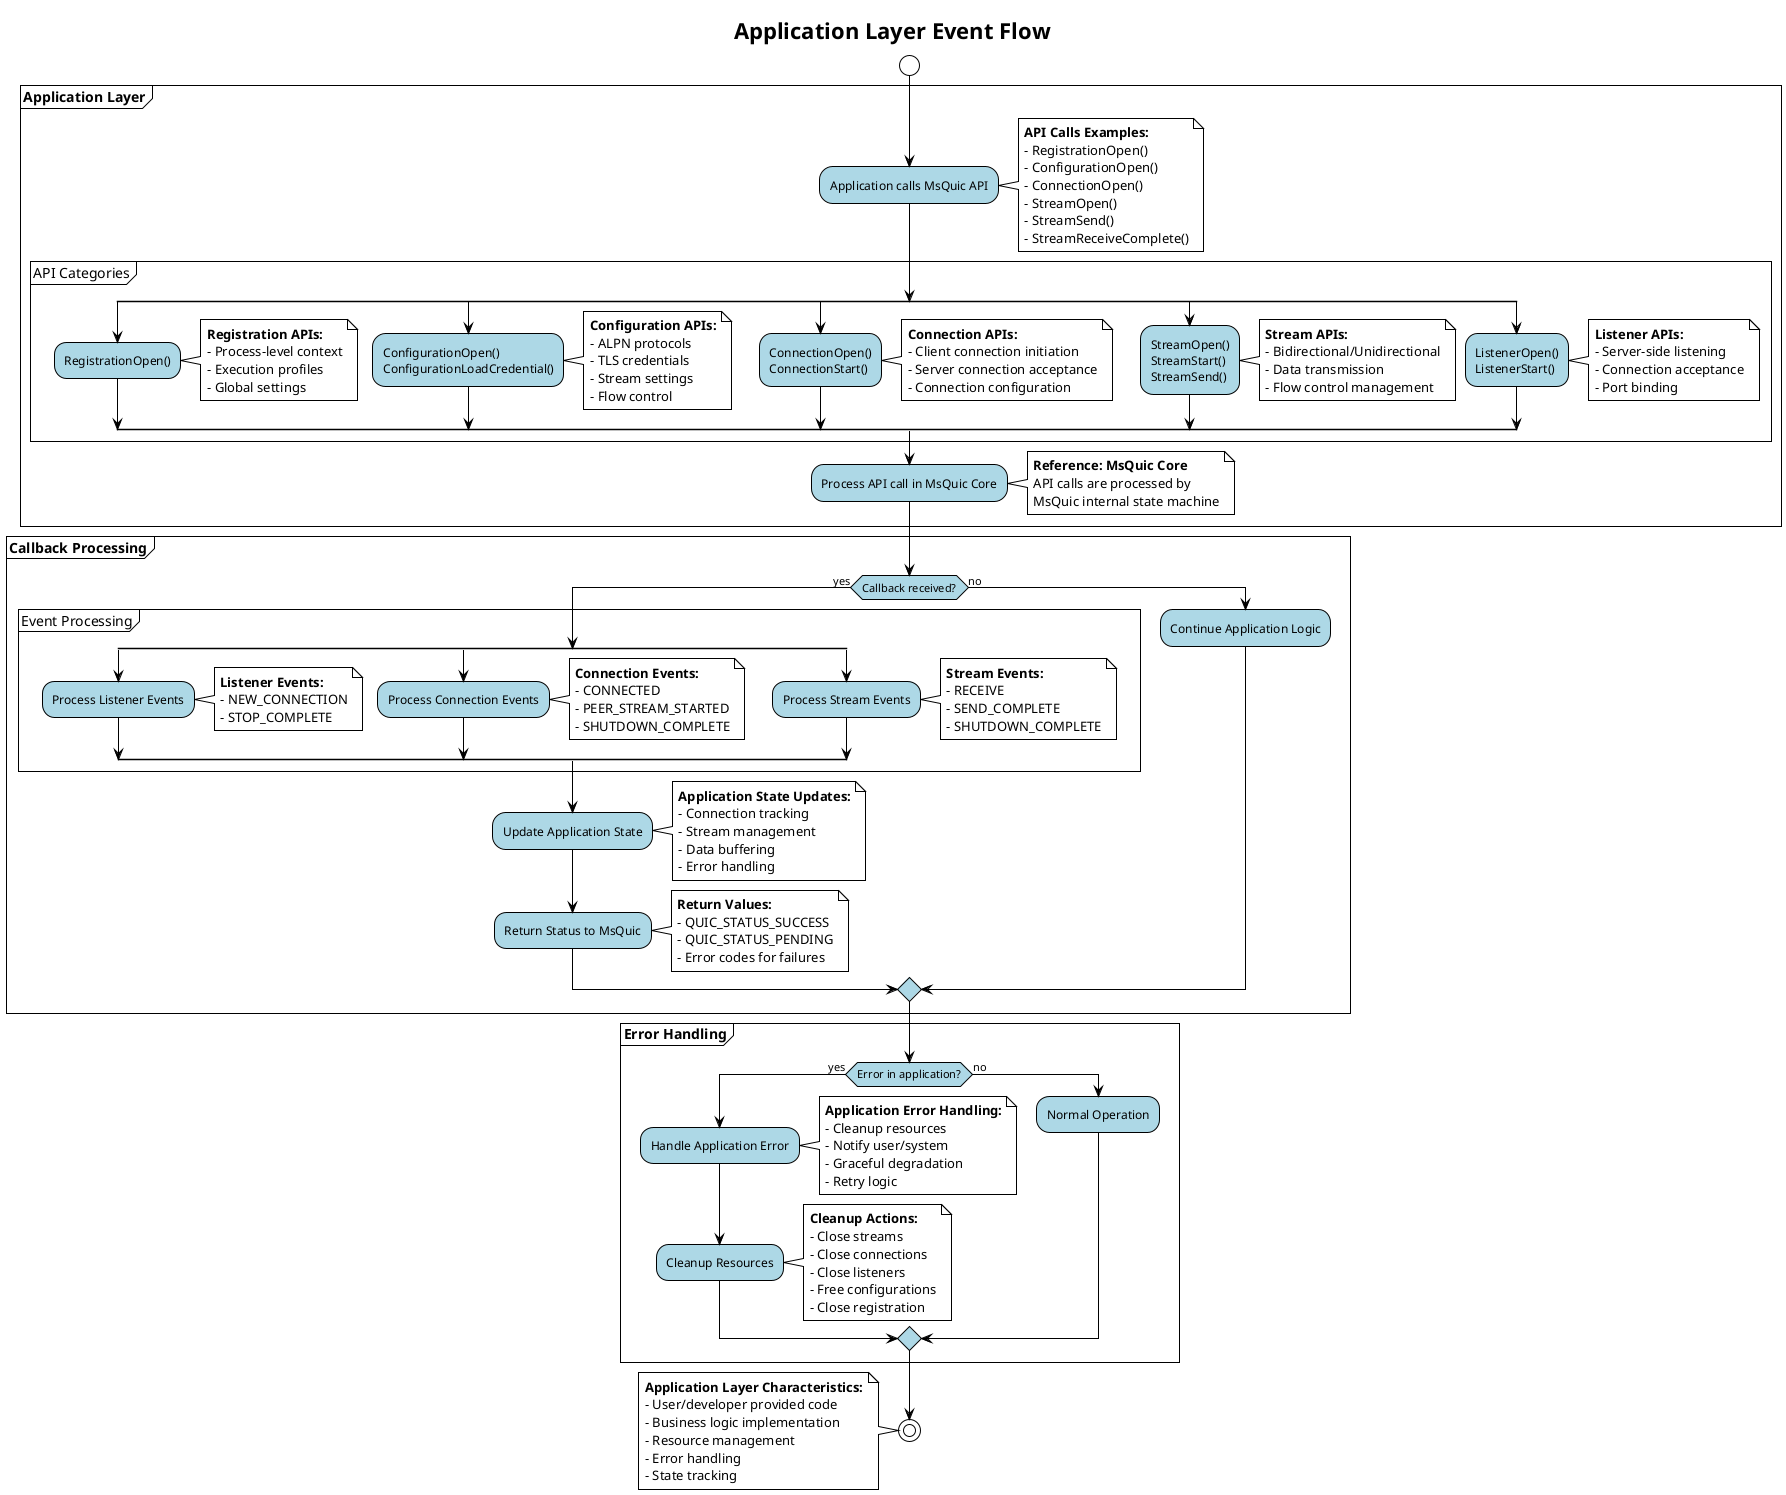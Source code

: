 ﻿@startuml
!theme plain
skinparam activity {
  BackgroundColor lightblue
  BorderColor black
  ArrowColor black
}

title Application Layer Event Flow

start

partition "**Application Layer**" {
  :Application calls MsQuic API;
  note right
  **API Calls Examples:**
  - RegistrationOpen()
  - ConfigurationOpen()
  - ConnectionOpen()
  - StreamOpen()
  - StreamSend()
  - StreamReceiveComplete()
  end note

  partition "API Categories" {
    split
      :RegistrationOpen();
      note right
      **Registration APIs:**
      - Process-level context
      - Execution profiles
      - Global settings
      end note
    split again
      :ConfigurationOpen()
      ConfigurationLoadCredential();
      note right
      **Configuration APIs:**
      - ALPN protocols
      - TLS credentials
      - Stream settings
      - Flow control
      end note
    split again
      :ConnectionOpen()
      ConnectionStart();
      note right
      **Connection APIs:**
      - Client connection initiation
      - Server connection acceptance
      - Connection configuration
      end note
    split again
      :StreamOpen()
      StreamStart()
      StreamSend();
      note right
      **Stream APIs:**
      - Bidirectional/Unidirectional
      - Data transmission
      - Flow control management
      end note
    split again
      :ListenerOpen()
      ListenerStart();
      note right
      **Listener APIs:**
      - Server-side listening
      - Connection acceptance
      - Port binding
      end note
    end split
  }

  :Process API call in MsQuic Core;
  note right
  **Reference: MsQuic Core**
  API calls are processed by
  MsQuic internal state machine
  end note
}

partition "**Callback Processing**" {
  if (Callback received?) then (yes)
    partition "Event Processing" {
      split
        :Process Listener Events;
        note right
        **Listener Events:**
        - NEW_CONNECTION
        - STOP_COMPLETE
        end note
      split again
        :Process Connection Events;
        note right
        **Connection Events:**
        - CONNECTED
        - PEER_STREAM_STARTED
        - SHUTDOWN_COMPLETE
        end note
      split again
        :Process Stream Events;
        note right
        **Stream Events:**
        - RECEIVE
        - SEND_COMPLETE
        - SHUTDOWN_COMPLETE
        end note
      end split
    }
    
    :Update Application State;
    note right
    **Application State Updates:**
    - Connection tracking
    - Stream management
    - Data buffering
    - Error handling
    end note
    
    :Return Status to MsQuic;
    note right
    **Return Values:**
    - QUIC_STATUS_SUCCESS
    - QUIC_STATUS_PENDING
    - Error codes for failures
    end note

  else (no)
    :Continue Application Logic;
  endif
}

partition "**Error Handling**" {
  if (Error in application?) then (yes)
    :Handle Application Error;
    note right
    **Application Error Handling:**
    - Cleanup resources
    - Notify user/system
    - Graceful degradation
    - Retry logic
    end note
    
    :Cleanup Resources;
    note right
    **Cleanup Actions:**
    - Close streams
    - Close connections
    - Close listeners
    - Free configurations
    - Close registration
    end note

  else (no)
    :Normal Operation;
  endif
}

stop

note left
**Application Layer Characteristics:**
- User/developer provided code
- Business logic implementation
- Resource management
- Error handling
- State tracking
end note
@enduml
